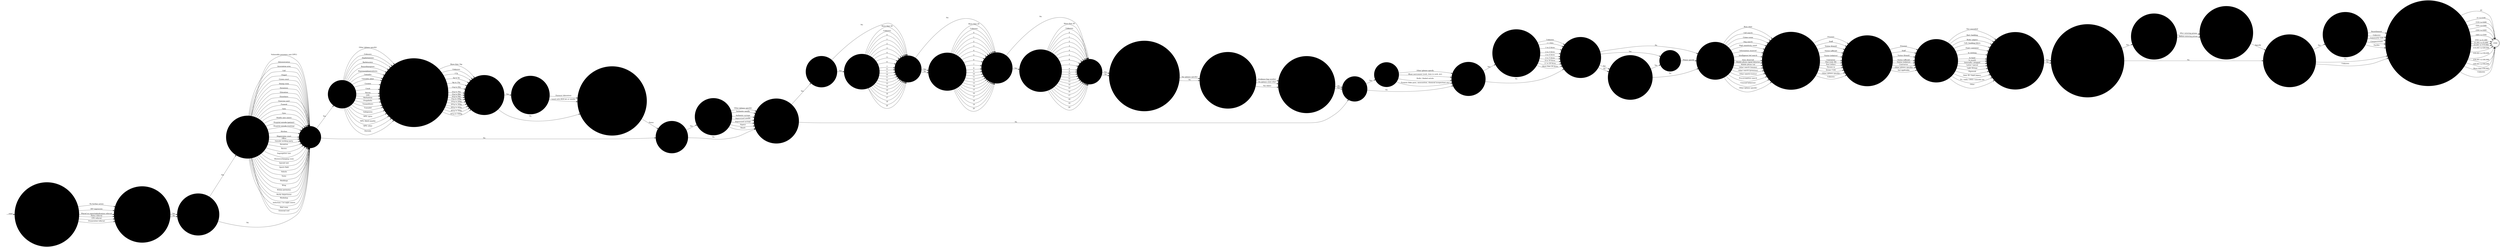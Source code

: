 digraph OLD_FINDS2 {  rankdir=LR;
  node [shape = circle];
  START_NODE [label="", shape=none];
  START_NODE -> 51184 [label = "start"];
  END_NODE [label="END", shape="doublecircle"];
  51184 [label = "What was the main management outcome of this incident?", style="filled", color="#DDD"];
  51184 -> 51185 [label = "No further action", style="filled", color="#DDD"];
  51184 -> 51185 [label = "IEP regression", style="filled", color="#DDD"];
  51184 -> 51185 [label = "Placed on report/adjudication referral", style="filled", color="#DDD"];
  51184 -> 51185 [label = "Police referral", style="filled", color="#DDD"];
  51184 -> 51185 [label = "CPS referral", style="filled", color="#DDD"];
  51184 -> 51185 [label = "Prosecution referral", style="filled", color="#DDD"];
  51185 [label = "Is any member of staff facing disciplinary charges?", style="filled", color="#DDD"];
  51185 -> 51186 [label = "Yes", style="filled", color="#DDD"];
  51185 -> 51186 [label = "No", style="filled", color="#DDD"];
  51186 [label = "Is the location of the incident known?", style="filled", color="#DDD"];
  51186 -> 51187 [label = "Yes", style="filled", color="#DDD"];
  51186 -> 51188 [label = "No", style="filled", color="#DDD"];
  51187 [label = "What was the location of the incident?", style="filled", color="#DDD"];
  51187 -> 51188 [label = "Administration", style="filled", color="#DDD"];
  51187 -> 51188 [label = "Association area", style="filled", color="#DDD"];
  51187 -> 51188 [label = "Cell", style="filled", color="#DDD"];
  51187 -> 51188 [label = "Chapel", style="filled", color="#DDD"];
  51187 -> 51188 [label = "Crown court", style="filled", color="#DDD"];
  51187 -> 51188 [label = "Dining room", style="filled", color="#DDD"];
  51187 -> 51188 [label = "Dormitory", style="filled", color="#DDD"];
  51187 -> 51188 [label = "Education", style="filled", color="#DDD"];
  51187 -> 51188 [label = "Elsewhere", style="filled", color="#DDD"];
  51187 -> 51188 [label = "Exercise yard", style="filled", color="#DDD"];
  51187 -> 51188 [label = "Funeral", style="filled", color="#DDD"];
  51187 -> 51188 [label = "Gate", style="filled", color="#DDD"];
  51187 -> 51188 [label = "Gym", style="filled", color="#DDD"];
  51187 -> 51188 [label = "Health care centre", style="filled", color="#DDD"];
  51187 -> 51188 [label = "Hospital outside (patient)", style="filled", color="#DDD"];
  51187 -> 51188 [label = "Hospital outside (visiting)", style="filled", color="#DDD"];
  51187 -> 51188 [label = "Kitchen", style="filled", color="#DDD"];
  51187 -> 51188 [label = "Magistrates court", style="filled", color="#DDD"];
  51187 -> 51188 [label = "Office", style="filled", color="#DDD"];
  51187 -> 51188 [label = "Outside working party", style="filled", color="#DDD"];
  51187 -> 51188 [label = "Reception", style="filled", color="#DDD"];
  51187 -> 51188 [label = "Recess", style="filled", color="#DDD"];
  51187 -> 51188 [label = "Segregation unit", style="filled", color="#DDD"];
  51187 -> 51188 [label = "Showers/changing room", style="filled", color="#DDD"];
  51187 -> 51188 [label = "Special unit", style="filled", color="#DDD"];
  51187 -> 51188 [label = "Sports field", style="filled", color="#DDD"];
  51187 -> 51188 [label = "Vehicle", style="filled", color="#DDD"];
  51187 -> 51188 [label = "Visits", style="filled", color="#DDD"];
  51187 -> 51188 [label = "Weddings", style="filled", color="#DDD"];
  51187 -> 51188 [label = "Wing", style="filled", color="#DDD"];
  51187 -> 51188 [label = "Within perimeter", style="filled", color="#DDD"];
  51187 -> 51188 [label = "Works department", style="filled", color="#DDD"];
  51187 -> 51188 [label = "Workshop", style="filled", color="#DDD"];
  51187 -> 51188 [label = "Induction / 1st night centre", style="filled", color="#DDD"];
  51187 -> 51188 [label = "Mail room", style="filled", color="#DDD"];
  51187 -> 51188 [label = "External roof", style="filled", color="#DDD"];
  51187 -> 51188 [label = "Vulnerable prisoners unit (VPU)", style="filled", color="#DDD"];
  51188 [label = "Was a drug found?", style="filled", color="#DDD"];
  51188 -> 51189 [label = "Yes", style="filled", color="#DDD"];
  51188 -> 51194 [label = "No", style="filled", color="#DDD"];
  51189 [label = "Describe the drug found", style="filled", color="#DDD"];
  51189 -> 51190 [label = "Amphetamines", style="filled", color="#DDD"];
  51189 -> 51190 [label = "Barbiturates", style="filled", color="#DDD"];
  51189 -> 51190 [label = "Benzodiazepines", style="filled", color="#DDD"];
  51189 -> 51190 [label = "Buprenorphine/subutex", style="filled", color="#DDD"];
  51189 -> 51190 [label = "Cannabis", style="filled", color="#DDD"];
  51189 -> 51190 [label = "Cannabis plant", style="filled", color="#DDD"];
  51189 -> 51190 [label = "Cocaine", style="filled", color="#DDD"];
  51189 -> 51190 [label = "Crack", style="filled", color="#DDD"];
  51189 -> 51190 [label = "Heroin", style="filled", color="#DDD"];
  51189 -> 51190 [label = "LSD", style="filled", color="#DDD"];
  51189 -> 51190 [label = "Methadone", style="filled", color="#DDD"];
  51189 -> 51190 [label = "Pregabalin", style="filled", color="#DDD"];
  51189 -> 51190 [label = "Tranquilisers", style="filled", color="#DDD"];
  51189 -> 51190 [label = "Tramadol", style="filled", color="#DDD"];
  51189 -> 51190 [label = "Gabapentin", style="filled", color="#DDD"];
  51189 -> 51190 [label = "NPS: spice", style="filled", color="#DDD"];
  51189 -> 51190 [label = "NPS: black mamba", style="filled", color="#DDD"];
  51189 -> 51190 [label = "NPS: other", style="filled", color="#DDD"];
  51189 -> 51190 [label = "Steroids", style="filled", color="#DDD"];
  51189 -> 51190 [label = "Other (please specify)", style="filled", color="#DDD"];
  51189 -> 51190 [label = "Unknown", style="filled", color="#DDD"];
  51190 [label = "What was the estimated weight of all drugs/substances found?", style="filled", color="#DDD"];
  51190 -> 51191 [label = "<1g", style="filled", color="#DDD"];
  51190 -> 51191 [label = "2g to 5g", style="filled", color="#DDD"];
  51190 -> 51191 [label = "6g to 10g", style="filled", color="#DDD"];
  51190 -> 51191 [label = "11g to 20g", style="filled", color="#DDD"];
  51190 -> 51191 [label = "21g to 30g", style="filled", color="#DDD"];
  51190 -> 51191 [label = "31g to 40g", style="filled", color="#DDD"];
  51190 -> 51191 [label = "41g to 50g", style="filled", color="#DDD"];
  51190 -> 51191 [label = "51g to 100g", style="filled", color="#DDD"];
  51190 -> 51191 [label = "101g to 200g", style="filled", color="#DDD"];
  51190 -> 51191 [label = "201g to 300g", style="filled", color="#DDD"];
  51190 -> 51191 [label = "301g to 400g", style="filled", color="#DDD"];
  51190 -> 51191 [label = "401g to 500g", style="filled", color="#DDD"];
  51190 -> 51191 [label = "501g to 1000g", style="filled", color="#DDD"];
  51190 -> 51191 [label = "More than 1kg", style="filled", color="#DDD"];
  51190 -> 51191 [label = "Unknown", style="filled", color="#DDD"];
  51191 [label = "Was the substance found analysed?", style="filled", color="#DDD"];
  51191 -> 51192 [label = "Yes", style="filled", color="#DDD"];
  51191 -> 51193 [label = "No", style="filled", color="#DDD"];
  51192 [label = "How was the substance analysed?", style="filled", color="#DDD"];
  51192 -> 51193 [label = "Forensic laboratory", style="filled", color="#DDD"];
  51192 -> 51193 [label = "Local with BDH kit or similar", style="filled", color="#DDD"];
  51193 [label = "To which police station were seized drugs sent for destruction?", style="filled", color="#DDD"];
  51193 -> 51194 [label = "Name", style="filled", color="#DDD"];
  51194 [label = "Was drug equipment found?", style="filled", color="#DDD"];
  51194 -> 51195 [label = "Yes", style="filled", color="#DDD"];
  51194 -> 51196 [label = "No", style="filled", color="#DDD"];
  51195 [label = "Describe drug equipment found?", style="filled", color="#DDD"];
  51195 -> 51196 [label = "Authentic needle", style="filled", color="#DDD"];
  51195 -> 51196 [label = "Authentic syringe", style="filled", color="#DDD"];
  51195 -> 51196 [label = "Improvised needle", style="filled", color="#DDD"];
  51195 -> 51196 [label = "Improvised syringe", style="filled", color="#DDD"];
  51195 -> 51196 [label = "Pipe(s)", style="filled", color="#DDD"];
  51195 -> 51196 [label = "Roach", style="filled", color="#DDD"];
  51195 -> 51196 [label = "Other (please specify)", style="filled", color="#DDD"];
  51196 [label = "Was a mobile phone related item found?", style="filled", color="#DDD"];
  51196 -> 51197 [label = "Yes", style="filled", color="#DDD"];
  51196 -> 51207 [label = "No", style="filled", color="#DDD"];
  51197 [label = "Was a mobile phone found?", style="filled", color="#DDD"];
  51197 -> 51198 [label = "Yes", style="filled", color="#DDD"];
  51197 -> 51199 [label = "No", style="filled", color="#DDD"];
  51198 [label = "Enter number of mobiles found", style="filled", color="#DDD"];
  51198 -> 51199 [label = "0", style="filled", color="#DDD"];
  51198 -> 51199 [label = "1", style="filled", color="#DDD"];
  51198 -> 51199 [label = "2", style="filled", color="#DDD"];
  51198 -> 51199 [label = "3", style="filled", color="#DDD"];
  51198 -> 51199 [label = "4", style="filled", color="#DDD"];
  51198 -> 51199 [label = "5", style="filled", color="#DDD"];
  51198 -> 51199 [label = "6", style="filled", color="#DDD"];
  51198 -> 51199 [label = "7", style="filled", color="#DDD"];
  51198 -> 51199 [label = "8", style="filled", color="#DDD"];
  51198 -> 51199 [label = "9", style="filled", color="#DDD"];
  51198 -> 51199 [label = "10", style="filled", color="#DDD"];
  51198 -> 51199 [label = "11", style="filled", color="#DDD"];
  51198 -> 51199 [label = "12", style="filled", color="#DDD"];
  51198 -> 51199 [label = "13", style="filled", color="#DDD"];
  51198 -> 51199 [label = "14", style="filled", color="#DDD"];
  51198 -> 51199 [label = "15", style="filled", color="#DDD"];
  51198 -> 51199 [label = "16", style="filled", color="#DDD"];
  51198 -> 51199 [label = "17", style="filled", color="#DDD"];
  51198 -> 51199 [label = "18", style="filled", color="#DDD"];
  51198 -> 51199 [label = "20", style="filled", color="#DDD"];
  51198 -> 51199 [label = "More than 20", style="filled", color="#DDD"];
  51198 -> 51199 [label = "Unknown", style="filled", color="#DDD"];
  51199 [label = "Was a SIM card found?", style="filled", color="#DDD"];
  51199 -> 51200 [label = "Yes", style="filled", color="#DDD"];
  51199 -> 51200 [label = "No", style="filled", color="#DDD"];
  51199 -> 51201 [label = "No", style="filled", color="#DDD"];
  51200 [label = "Enter number of SIM cards found", style="filled", color="#DDD"];
  51200 -> 51201 [label = "0", style="filled", color="#DDD"];
  51200 -> 51201 [label = "1", style="filled", color="#DDD"];
  51200 -> 51201 [label = "2", style="filled", color="#DDD"];
  51200 -> 51201 [label = "3", style="filled", color="#DDD"];
  51200 -> 51201 [label = "4", style="filled", color="#DDD"];
  51200 -> 51201 [label = "5", style="filled", color="#DDD"];
  51200 -> 51201 [label = "6", style="filled", color="#DDD"];
  51200 -> 51201 [label = "7", style="filled", color="#DDD"];
  51200 -> 51201 [label = "8", style="filled", color="#DDD"];
  51200 -> 51201 [label = "9", style="filled", color="#DDD"];
  51200 -> 51201 [label = "10", style="filled", color="#DDD"];
  51200 -> 51201 [label = "11", style="filled", color="#DDD"];
  51200 -> 51201 [label = "12", style="filled", color="#DDD"];
  51200 -> 51201 [label = "13", style="filled", color="#DDD"];
  51200 -> 51201 [label = "14", style="filled", color="#DDD"];
  51200 -> 51201 [label = "15", style="filled", color="#DDD"];
  51200 -> 51201 [label = "16", style="filled", color="#DDD"];
  51200 -> 51201 [label = "17", style="filled", color="#DDD"];
  51200 -> 51201 [label = "18", style="filled", color="#DDD"];
  51200 -> 51201 [label = "19", style="filled", color="#DDD"];
  51200 -> 51201 [label = "20", style="filled", color="#DDD"];
  51200 -> 51201 [label = "More than 20", style="filled", color="#DDD"];
  51200 -> 51201 [label = "Unknown", style="filled", color="#DDD"];
  51201 [label = "Was a memory card found?", style="filled", color="#DDD"];
  51201 -> 51202 [label = "Yes", style="filled", color="#DDD"];
  51201 -> 51203 [label = "No", style="filled", color="#DDD"];
  51202 [label = "Enter number of memory cards found", style="filled", color="#DDD"];
  51202 -> 51203 [label = "0", style="filled", color="#DDD"];
  51202 -> 51203 [label = "1", style="filled", color="#DDD"];
  51202 -> 51203 [label = "2", style="filled", color="#DDD"];
  51202 -> 51203 [label = "3", style="filled", color="#DDD"];
  51202 -> 51203 [label = "4", style="filled", color="#DDD"];
  51202 -> 51203 [label = "5", style="filled", color="#DDD"];
  51202 -> 51203 [label = "6", style="filled", color="#DDD"];
  51202 -> 51203 [label = "7", style="filled", color="#DDD"];
  51202 -> 51203 [label = "8", style="filled", color="#DDD"];
  51202 -> 51203 [label = "9", style="filled", color="#DDD"];
  51202 -> 51203 [label = "10", style="filled", color="#DDD"];
  51202 -> 51203 [label = "11", style="filled", color="#DDD"];
  51202 -> 51203 [label = "12", style="filled", color="#DDD"];
  51202 -> 51203 [label = "13", style="filled", color="#DDD"];
  51202 -> 51203 [label = "14", style="filled", color="#DDD"];
  51202 -> 51203 [label = "15", style="filled", color="#DDD"];
  51202 -> 51203 [label = "16", style="filled", color="#DDD"];
  51202 -> 51203 [label = "17", style="filled", color="#DDD"];
  51202 -> 51203 [label = "18", style="filled", color="#DDD"];
  51202 -> 51203 [label = "19", style="filled", color="#DDD"];
  51202 -> 51203 [label = "20", style="filled", color="#DDD"];
  51202 -> 51203 [label = "More than 20", style="filled", color="#DDD"];
  51202 -> 51203 [label = "Unknown", style="filled", color="#DDD"];
  51203 [label = "Was a charger found?", style="filled", color="#DDD"];
  51203 -> 51204 [label = "Yes", style="filled", color="#DDD"];
  51203 -> 51204 [label = "No", style="filled", color="#DDD"];
  51204 [label = "Was any other mobile phone/communication related item found?", style="filled", color="#DDD"];
  51204 -> 51205 [label = "Yes (please specify)", style="filled", color="#DDD"];
  51204 -> 51205 [label = "No", style="filled", color="#DDD"];
  51205 [label = "Has phone/SIM/memory card been sent to NDTSG?", style="filled", color="#DDD"];
  51205 -> 51206 [label = "Yes (date)", style="filled", color="#DDD"];
  51205 -> 51206 [label = "Evidence bag number", style="filled", color="#DDD"];
  51205 -> 51206 [label = "No (please state why)", style="filled", color="#DDD"];
  51206 [label = "Has phone/SIM/equipment been retained by police?", style="filled", color="#DDD"];
  51206 -> 51207 [label = "Yes", style="filled", color="#DDD"];
  51206 -> 51207 [label = "No", style="filled", color="#DDD"];
  51207 [label = "Was a weapon found?", style="filled", color="#DDD"];
  51207 -> 51208 [label = "Yes", style="filled", color="#DDD"];
  51207 -> 51209 [label = "No", style="filled", color="#DDD"];
  51208 [label = "Describe the weapon", style="filled", color="#DDD"];
  51208 -> 51209 [label = "Blunt instrument (cosh, item in sock, etc)", style="filled", color="#DDD"];
  51208 -> 51209 [label = "Knife / bladed article", style="filled", color="#DDD"];
  51208 -> 51209 [label = "Firearm (fake guns, ammunition, chemical incapacitant etc)", style="filled", color="#DDD"];
  51208 -> 51209 [label = "Other (please specify", style="filled", color="#DDD"];
  51209 [label = "Was any alcohol/hooch found?", style="filled", color="#DDD"];
  51209 -> 51210 [label = "Yes", style="filled", color="#DDD"];
  51209 -> 51211 [label = "No", style="filled", color="#DDD"];
  51210 [label = "What quantity of alcohol/hooch was found?", style="filled", color="#DDD"];
  51210 -> 51211 [label = "< 1 litre", style="filled", color="#DDD"];
  51210 -> 51211 [label = "1 to 2 litres", style="filled", color="#DDD"];
  51210 -> 51211 [label = "2 to 3 litres", style="filled", color="#DDD"];
  51210 -> 51211 [label = "3 to 4 litres", style="filled", color="#DDD"];
  51210 -> 51211 [label = "4 to 5 litres", style="filled", color="#DDD"];
  51210 -> 51211 [label = "6 to 10 litres", style="filled", color="#DDD"];
  51210 -> 51211 [label = "11 to 20 litres", style="filled", color="#DDD"];
  51210 -> 51211 [label = "More than 20 litres", style="filled", color="#DDD"];
  51210 -> 51211 [label = "Unknown", style="filled", color="#DDD"];
  51211 [label = "Was any distilling equipment found?", style="filled", color="#DDD"];
  51211 -> 51213 [label = "Yes", style="filled", color="#DDD"];
  51211 -> 51214 [label = "No", style="filled", color="#DDD"];
  51211 -> 51212 [label = "Yes", style="filled", color="#DDD"];
  51211 -> 51212 [label = "No", style="filled", color="#DDD"];
  51212 [label = "Were any other reportable items found?", style="filled", color="#DDD"];
  51212 -> 51213 [label = "Yes", style="filled", color="#DDD"];
  51212 -> 51214 [label = "No", style="filled", color="#DDD"];
  51213 [label = "Describe the item", style="filled", color="#DDD"];
  51213 -> 51214 [label = "Please specify", style="filled", color="#DDD"];
  51214 [label = "Describe how the item was found", style="filled", color="#DDD"];
  51214 -> 51215 [label = "Boss chair", style="filled", color="#DDD"];
  51214 -> 51215 [label = "Cell search", style="filled", color="#DDD"];
  51214 -> 51215 [label = "Crime scene", style="filled", color="#DDD"];
  51214 -> 51215 [label = "Dog search", style="filled", color="#DDD"];
  51214 -> 51215 [label = "High sensitivity wand", style="filled", color="#DDD"];
  51214 -> 51215 [label = "Information received", style="filled", color="#DDD"];
  51214 -> 51215 [label = "Intelligence led search", style="filled", color="#DDD"];
  51214 -> 51215 [label = "Item observed", style="filled", color="#DDD"];
  51214 -> 51215 [label = "Mobile phone signal detector", style="filled", color="#DDD"];
  51214 -> 51215 [label = "Mobile phone rod", style="filled", color="#DDD"];
  51214 -> 51215 [label = "Other search (inmate)", style="filled", color="#DDD"];
  51214 -> 51215 [label = "Other search (premises)", style="filled", color="#DDD"];
  51214 -> 51215 [label = "Other search (visitor)", style="filled", color="#DDD"];
  51214 -> 51215 [label = "Pre-occupation search", style="filled", color="#DDD"];
  51214 -> 51215 [label = "Unusual behaviour", style="filled", color="#DDD"];
  51214 -> 51215 [label = "Other (please specify)", style="filled", color="#DDD"];
  51215 [label = "Describe the method of entry into the establishment", style="filled", color="#DDD"];
  51215 -> 51216 [label = "Prisoner", style="filled", color="#DDD"];
  51215 -> 51216 [label = "Staff", style="filled", color="#DDD"];
  51215 -> 51216 [label = "Visitor (friend)", style="filled", color="#DDD"];
  51215 -> 51216 [label = "Viistor (official)", style="filled", color="#DDD"];
  51215 -> 51216 [label = "Visitor (relative)", style="filled", color="#DDD"];
  51215 -> 51216 [label = "Contractor", style="filled", color="#DDD"];
  51215 -> 51216 [label = "Post (rule 39)", style="filled", color="#DDD"];
  51215 -> 51216 [label = "Post (other)", style="filled", color="#DDD"];
  51215 -> 51216 [label = "Thrown in", style="filled", color="#DDD"];
  51215 -> 51216 [label = "Drone / UAV", style="filled", color="#DDD"];
  51215 -> 51216 [label = "Other (please specify)", style="filled", color="#DDD"];
  51215 -> 51216 [label = "Unknown", style="filled", color="#DDD"];
  51216 [label = "If found in possession, whose was it found in?", style="filled", color="#DDD"];
  51216 -> 51217 [label = "Prisoner", style="filled", color="#DDD"];
  51216 -> 51217 [label = "Staff", style="filled", color="#DDD"];
  51216 -> 51217 [label = "Visitor (friend)", style="filled", color="#DDD"];
  51216 -> 51217 [label = "Visitor (official)", style="filled", color="#DDD"];
  51216 -> 51217 [label = "Visitor (relative)", style="filled", color="#DDD"];
  51216 -> 51217 [label = "Contractor", style="filled", color="#DDD"];
  51216 -> 51217 [label = "Other (please specify)", style="filled", color="#DDD"];
  51216 -> 51217 [label = "Not applicable", style="filled", color="#DDD"];
  51217 [label = "What was the method of concealment?", style="filled", color="#DDD"];
  51217 -> 51218 [label = "Not concealed", style="filled", color="#DDD"];
  51217 -> 51218 [label = "Bed / bedding", style="filled", color="#DDD"];
  51217 -> 51218 [label = "Book / papers", style="filled", color="#DDD"];
  51217 -> 51218 [label = "Cell / building fabric", style="filled", color="#DDD"];
  51217 -> 51218 [label = "Food / container", style="filled", color="#DDD"];
  51217 -> 51218 [label = "In clothing", style="filled", color="#DDD"];
  51217 -> 51218 [label = "In hand", style="filled", color="#DDD"];
  51217 -> 51218 [label = "In mouth", style="filled", color="#DDD"];
  51217 -> 51218 [label = "Internally / plugged", style="filled", color="#DDD"];
  51217 -> 51218 [label = "Letter / parcel", style="filled", color="#DDD"];
  51217 -> 51218 [label = "Light fittings", style="filled", color="#DDD"];
  51217 -> 51218 [label = "Pipework", style="filled", color="#DDD"];
  51217 -> 51218 [label = "Rule 39 / legal papers", style="filled", color="#DDD"];
  51217 -> 51218 [label = "TV / radio / DVD / consoles etc", style="filled", color="#DDD"];
  51217 -> 51218 [label = "Other", style="filled", color="#DDD"];
  51218 [label = "Is the item heavily contaminated (eg blood, faeces)?", style="filled", color="#DDD"];
  51218 -> 51219 [label = "Yes", style="filled", color="#DDD"];
  51218 -> 51219 [label = "No", style="filled", color="#DDD"];
  51219 [label = "Was a visitor suspected of involvement and arrested by the police?", style="filled", color="#DDD"];
  51219 -> 51220 [label = "Yes", style="filled", color="#DDD"];
  51219 -> 51222 [label = "No", style="filled", color="#DDD"];
  51220 [label = "Describe circumstances of visitors arrest", style="filled", color="#DDD"];
  51220 -> 51221 [label = "After entering prison", style="filled", color="#DDD"];
  51220 -> 51221 [label = "Before entering prison", style="filled", color="#DDD"];
  51221 [label = "To which police station was the visitor taken to?", style="filled", color="#DDD"];
  51221 -> 51222 [label = "Specify", style="filled", color="#DDD"];
  51222 [label = "Were the items obtained on temporary release?", style="filled", color="#DDD"];
  51222 -> 51223 [label = "Yes", style="filled", color="#DDD"];
  51222 -> 51224 [label = "No", style="filled", color="#DDD"];
  51222 -> 51224 [label = "Unknown", style="filled", color="#DDD"];
  51223 [label = "Describe the type of temporary release?", style="filled", color="#DDD"];
  51223 -> 51224 [label = "Communtiy visit", style="filled", color="#DDD"];
  51223 -> 51224 [label = "Compassionate", style="filled", color="#DDD"];
  51223 -> 51224 [label = "Facility", style="filled", color="#DDD"];
  51223 -> 51224 [label = "Resettlement", style="filled", color="#DDD"];
  51223 -> 51224 [label = "Unknown", style="filled", color="#DDD"];
  51224 [label = "What was the total estimated valie of the findings (drugs, mobile phones, etc)?", style="filled", color="#DDD"];
  51224 -> END_NODE [label = "£0", style="filled", color="#DDD"];
  51224 -> END_NODE [label = "£1 to £100", style="filled", color="#DDD"];
  51224 -> END_NODE [label = "£101 to £200", style="filled", color="#DDD"];
  51224 -> END_NODE [label = "£201 to £300", style="filled", color="#DDD"];
  51224 -> END_NODE [label = "£301 to £400", style="filled", color="#DDD"];
  51224 -> END_NODE [label = "£401 to £500", style="filled", color="#DDD"];
  51224 -> END_NODE [label = "£501 to £1,000", style="filled", color="#DDD"];
  51224 -> END_NODE [label = "£1,001 to £5,000", style="filled", color="#DDD"];
  51224 -> END_NODE [label = "£5,001 to £10,000", style="filled", color="#DDD"];
  51224 -> END_NODE [label = "£10,001 to £20,000", style="filled", color="#DDD"];
  51224 -> END_NODE [label = "£20,001 to £30,000", style="filled", color="#DDD"];
  51224 -> END_NODE [label = "£30,001 to £40,000", style="filled", color="#DDD"];
  51224 -> END_NODE [label = "£40,001 to £50,000", style="filled", color="#DDD"];
  51224 -> END_NODE [label = "More than £50,000", style="filled", color="#DDD"];
  51224 -> END_NODE [label = "Unknown", style="filled", color="#DDD"];
}

